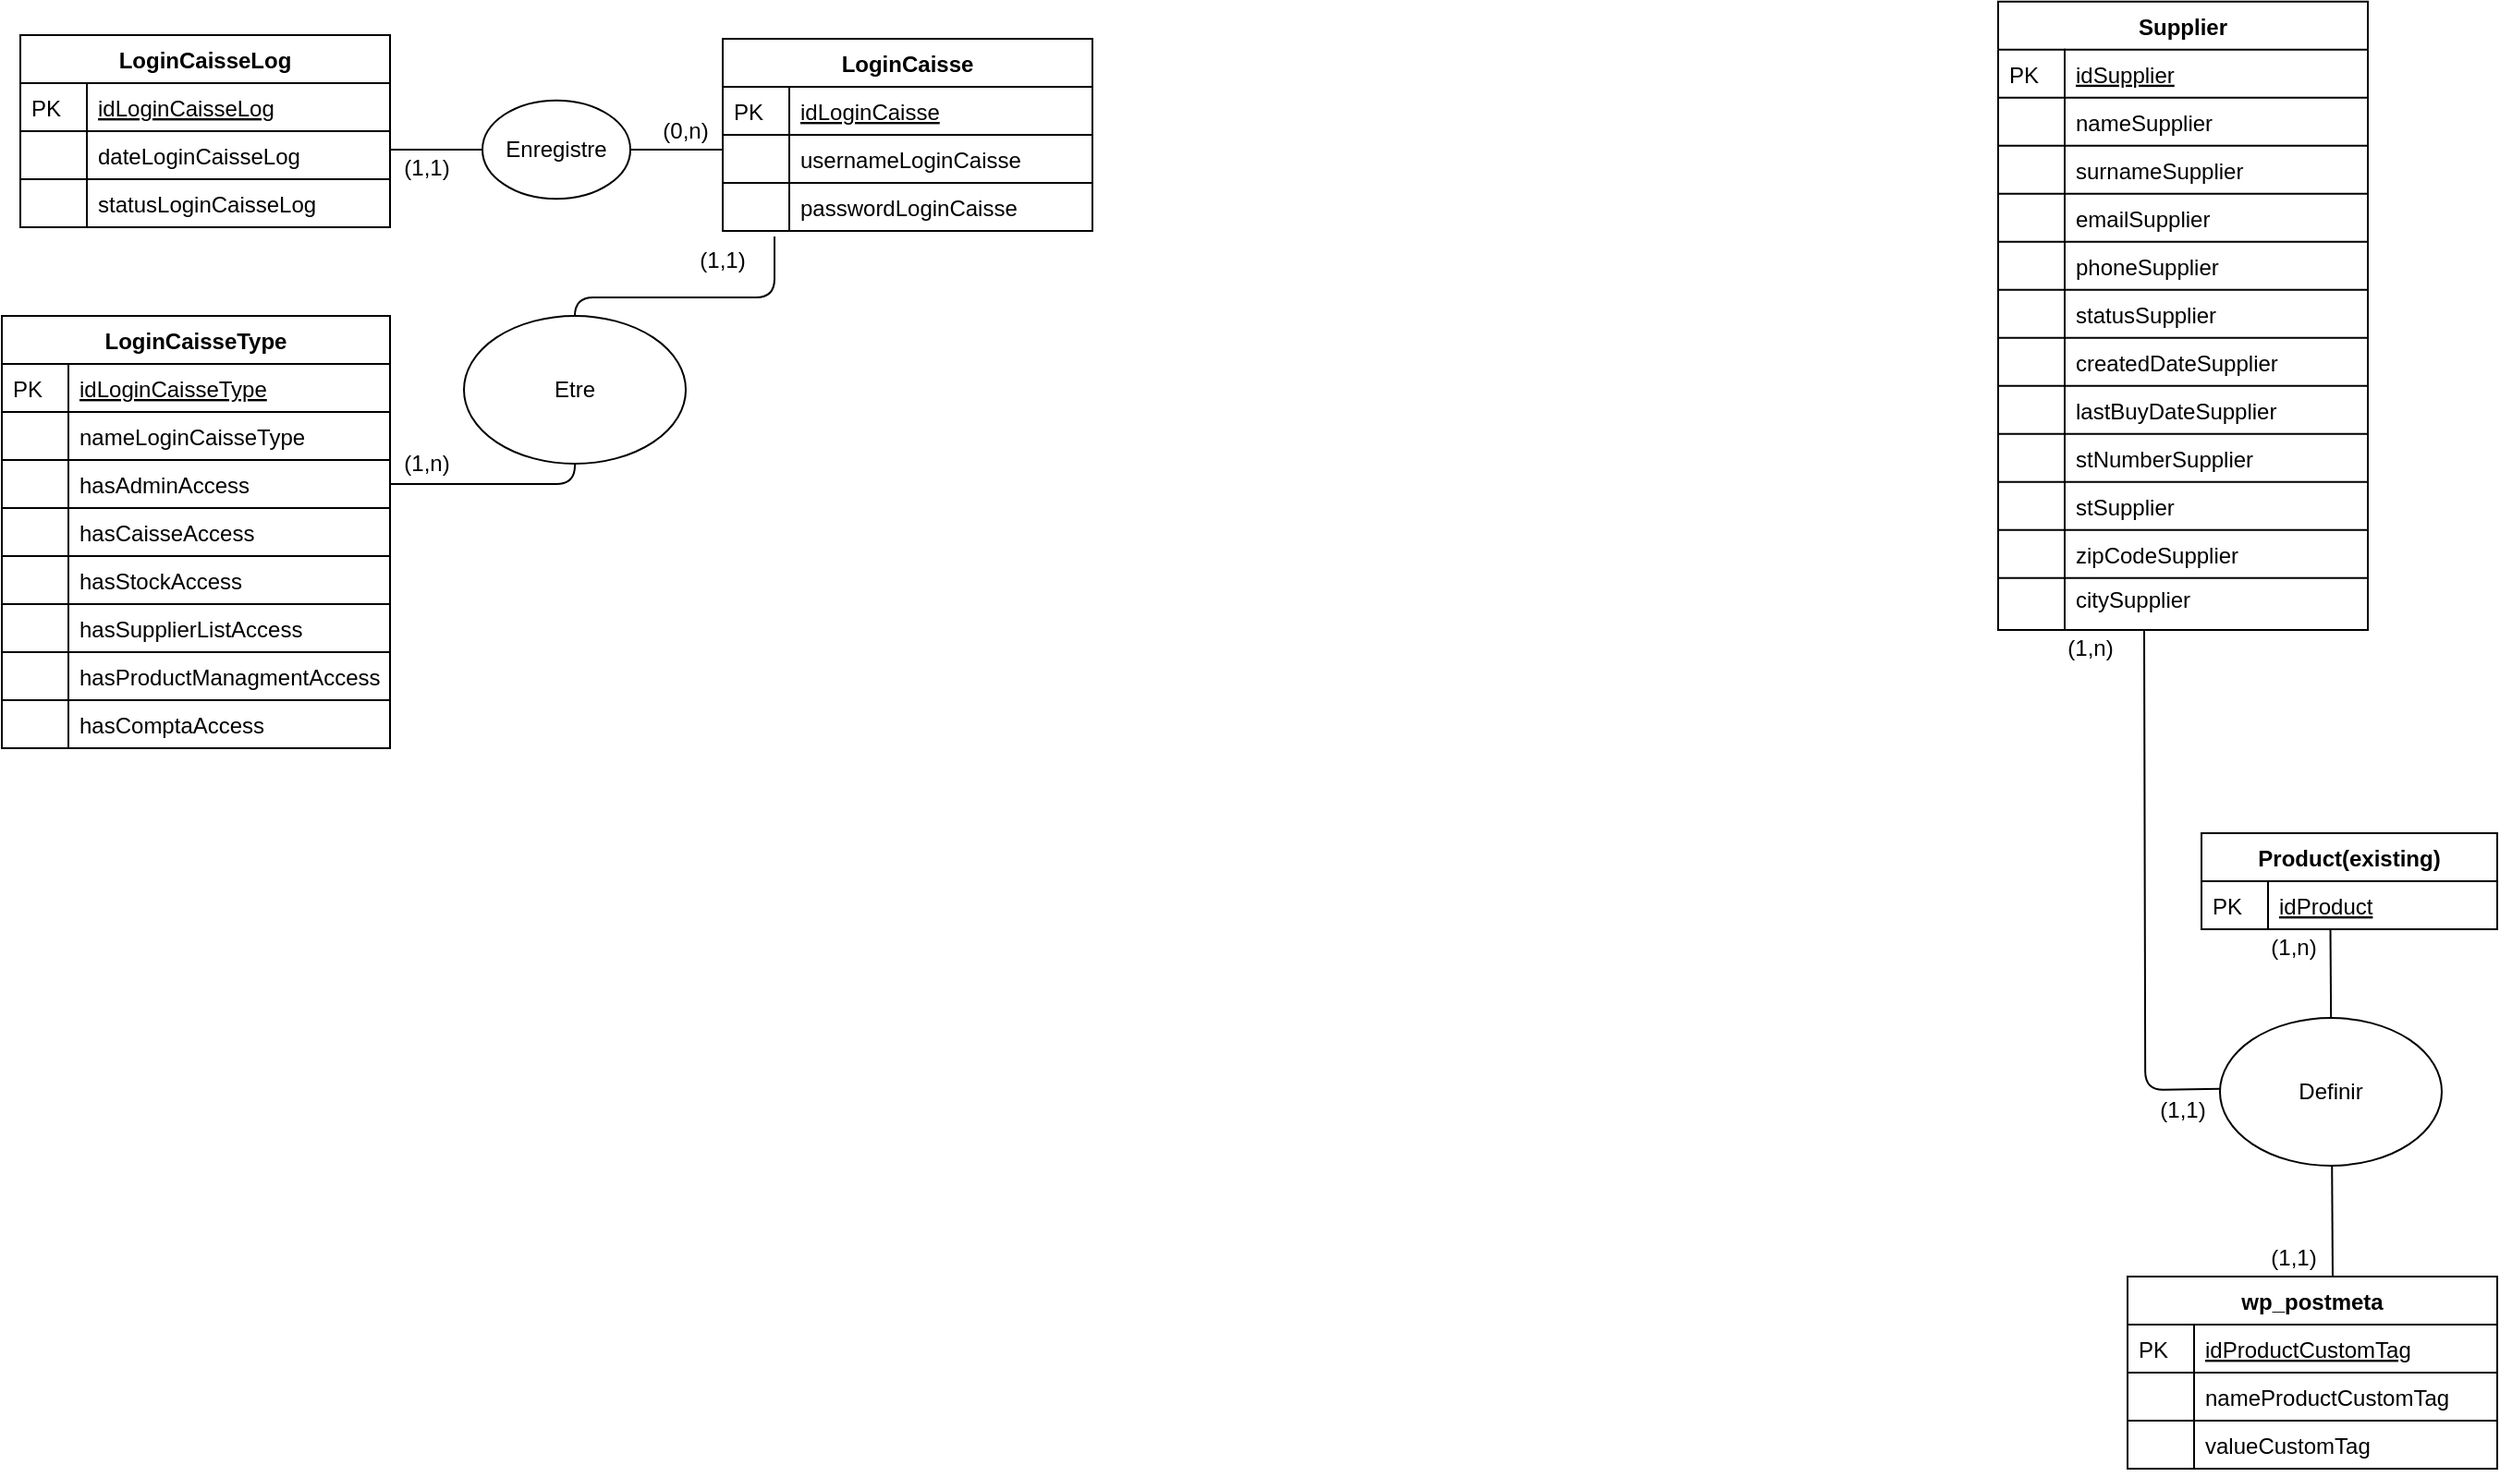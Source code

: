 <mxfile version="12.5.3" type="device"><diagram id="C5RBs43oDa-KdzZeNtuy" name="Page-1"><mxGraphModel dx="2249" dy="822" grid="1" gridSize="10" guides="1" tooltips="1" connect="1" arrows="1" fold="1" page="1" pageScale="1" pageWidth="827" pageHeight="1169" background="none" math="0" shadow="0"><root><mxCell id="WIyWlLk6GJQsqaUBKTNV-0"/><mxCell id="WIyWlLk6GJQsqaUBKTNV-1" parent="WIyWlLk6GJQsqaUBKTNV-0"/><mxCell id="zkfFHV4jXpPFQw0GAbJ--51" value="Product(existing)" style="swimlane;fontStyle=1;childLayout=stackLayout;horizontal=1;startSize=26;horizontalStack=0;resizeParent=1;resizeLast=0;collapsible=1;marginBottom=0;rounded=0;shadow=0;strokeWidth=1;" parent="WIyWlLk6GJQsqaUBKTNV-1" vertex="1"><mxGeometry x="660" y="450" width="160" height="52" as="geometry"><mxRectangle x="20" y="80" width="160" height="26" as="alternateBounds"/></mxGeometry></mxCell><mxCell id="zkfFHV4jXpPFQw0GAbJ--52" value="idProduct" style="shape=partialRectangle;top=0;left=0;right=0;bottom=1;align=left;verticalAlign=top;fillColor=none;spacingLeft=40;spacingRight=4;overflow=hidden;rotatable=0;points=[[0,0.5],[1,0.5]];portConstraint=eastwest;dropTarget=0;rounded=0;shadow=0;strokeWidth=1;fontStyle=4" parent="zkfFHV4jXpPFQw0GAbJ--51" vertex="1"><mxGeometry y="26" width="160" height="26" as="geometry"/></mxCell><mxCell id="zkfFHV4jXpPFQw0GAbJ--53" value="PK" style="shape=partialRectangle;top=0;left=0;bottom=0;fillColor=none;align=left;verticalAlign=top;spacingLeft=4;spacingRight=4;overflow=hidden;rotatable=0;points=[];portConstraint=eastwest;part=1;" parent="zkfFHV4jXpPFQw0GAbJ--52" vertex="1" connectable="0"><mxGeometry width="36" height="26" as="geometry"/></mxCell><mxCell id="7a4ikihJAOe8w75Yd9BF-0" value="wp_postmeta" style="swimlane;fontStyle=1;childLayout=stackLayout;horizontal=1;startSize=26;horizontalStack=0;resizeParent=1;resizeLast=0;collapsible=1;marginBottom=0;rounded=0;shadow=0;strokeWidth=1;" parent="WIyWlLk6GJQsqaUBKTNV-1" vertex="1"><mxGeometry x="620" y="690" width="200" height="104" as="geometry"><mxRectangle x="20" y="80" width="160" height="26" as="alternateBounds"/></mxGeometry></mxCell><mxCell id="7a4ikihJAOe8w75Yd9BF-1" value="idProductCustomTag" style="shape=partialRectangle;top=0;left=0;right=0;bottom=1;align=left;verticalAlign=top;fillColor=none;spacingLeft=40;spacingRight=4;overflow=hidden;rotatable=0;points=[[0,0.5],[1,0.5]];portConstraint=eastwest;dropTarget=0;rounded=0;shadow=0;strokeWidth=1;fontStyle=4" parent="7a4ikihJAOe8w75Yd9BF-0" vertex="1"><mxGeometry y="26" width="200" height="26" as="geometry"/></mxCell><mxCell id="7a4ikihJAOe8w75Yd9BF-2" value="PK" style="shape=partialRectangle;top=0;left=0;bottom=0;fillColor=none;align=left;verticalAlign=top;spacingLeft=4;spacingRight=4;overflow=hidden;rotatable=0;points=[];portConstraint=eastwest;part=1;" parent="7a4ikihJAOe8w75Yd9BF-1" vertex="1" connectable="0"><mxGeometry width="36" height="26" as="geometry"/></mxCell><mxCell id="7a4ikihJAOe8w75Yd9BF-9" value="nameProductCustomTag" style="shape=partialRectangle;top=0;left=0;right=0;bottom=1;align=left;verticalAlign=top;fillColor=none;spacingLeft=40;spacingRight=4;overflow=hidden;rotatable=0;points=[[0,0.5],[1,0.5]];portConstraint=eastwest;dropTarget=0;rounded=0;shadow=0;strokeWidth=1;fontStyle=0" parent="7a4ikihJAOe8w75Yd9BF-0" vertex="1"><mxGeometry y="52" width="200" height="26" as="geometry"/></mxCell><mxCell id="7a4ikihJAOe8w75Yd9BF-10" value="" style="shape=partialRectangle;top=0;left=0;bottom=0;fillColor=none;align=left;verticalAlign=top;spacingLeft=4;spacingRight=4;overflow=hidden;rotatable=0;points=[];portConstraint=eastwest;part=1;" parent="7a4ikihJAOe8w75Yd9BF-9" vertex="1" connectable="0"><mxGeometry width="36" height="26" as="geometry"/></mxCell><mxCell id="7a4ikihJAOe8w75Yd9BF-11" value="valueCustomTag" style="shape=partialRectangle;top=0;left=0;right=0;bottom=1;align=left;verticalAlign=top;fillColor=none;spacingLeft=40;spacingRight=4;overflow=hidden;rotatable=0;points=[[0,0.5],[1,0.5]];portConstraint=eastwest;dropTarget=0;rounded=0;shadow=0;strokeWidth=1;fontStyle=0" parent="7a4ikihJAOe8w75Yd9BF-0" vertex="1"><mxGeometry y="78" width="200" height="26" as="geometry"/></mxCell><mxCell id="7a4ikihJAOe8w75Yd9BF-12" value="" style="shape=partialRectangle;top=0;left=0;bottom=0;fillColor=none;align=left;verticalAlign=top;spacingLeft=4;spacingRight=4;overflow=hidden;rotatable=0;points=[];portConstraint=eastwest;part=1;" parent="7a4ikihJAOe8w75Yd9BF-11" vertex="1" connectable="0"><mxGeometry width="36" height="26" as="geometry"/></mxCell><mxCell id="7a4ikihJAOe8w75Yd9BF-13" value="Supplier" style="swimlane;fontStyle=1;childLayout=stackLayout;horizontal=1;startSize=26;horizontalStack=0;resizeParent=1;resizeLast=0;collapsible=1;marginBottom=0;rounded=0;shadow=0;strokeWidth=1;" parent="WIyWlLk6GJQsqaUBKTNV-1" vertex="1"><mxGeometry x="550" y="-0.14" width="200" height="340.14" as="geometry"><mxRectangle x="20" y="80" width="160" height="26" as="alternateBounds"/></mxGeometry></mxCell><mxCell id="7a4ikihJAOe8w75Yd9BF-14" value="idSupplier" style="shape=partialRectangle;top=0;left=0;right=0;bottom=1;align=left;verticalAlign=top;fillColor=none;spacingLeft=40;spacingRight=4;overflow=hidden;rotatable=0;points=[[0,0.5],[1,0.5]];portConstraint=eastwest;dropTarget=0;rounded=0;shadow=0;strokeWidth=1;fontStyle=4" parent="7a4ikihJAOe8w75Yd9BF-13" vertex="1"><mxGeometry y="26" width="200" height="26" as="geometry"/></mxCell><mxCell id="7a4ikihJAOe8w75Yd9BF-15" value="PK" style="shape=partialRectangle;top=0;left=0;bottom=0;fillColor=none;align=left;verticalAlign=top;spacingLeft=4;spacingRight=4;overflow=hidden;rotatable=0;points=[];portConstraint=eastwest;part=1;" parent="7a4ikihJAOe8w75Yd9BF-14" vertex="1" connectable="0"><mxGeometry width="36" height="26" as="geometry"/></mxCell><mxCell id="7a4ikihJAOe8w75Yd9BF-16" value="nameSupplier" style="shape=partialRectangle;top=0;left=0;right=0;bottom=1;align=left;verticalAlign=top;fillColor=none;spacingLeft=40;spacingRight=4;overflow=hidden;rotatable=0;points=[[0,0.5],[1,0.5]];portConstraint=eastwest;dropTarget=0;rounded=0;shadow=0;strokeWidth=1;fontStyle=0" parent="7a4ikihJAOe8w75Yd9BF-13" vertex="1"><mxGeometry y="52" width="200" height="26" as="geometry"/></mxCell><mxCell id="7a4ikihJAOe8w75Yd9BF-17" value="" style="shape=partialRectangle;top=0;left=0;bottom=0;fillColor=none;align=left;verticalAlign=top;spacingLeft=4;spacingRight=4;overflow=hidden;rotatable=0;points=[];portConstraint=eastwest;part=1;" parent="7a4ikihJAOe8w75Yd9BF-16" vertex="1" connectable="0"><mxGeometry width="36" height="26" as="geometry"/></mxCell><mxCell id="7a4ikihJAOe8w75Yd9BF-18" value="surnameSupplier" style="shape=partialRectangle;top=0;left=0;right=0;bottom=1;align=left;verticalAlign=top;fillColor=none;spacingLeft=40;spacingRight=4;overflow=hidden;rotatable=0;points=[[0,0.5],[1,0.5]];portConstraint=eastwest;dropTarget=0;rounded=0;shadow=0;strokeWidth=1;fontStyle=0" parent="7a4ikihJAOe8w75Yd9BF-13" vertex="1"><mxGeometry y="78" width="200" height="26" as="geometry"/></mxCell><mxCell id="7a4ikihJAOe8w75Yd9BF-19" value="" style="shape=partialRectangle;top=0;left=0;bottom=0;fillColor=none;align=left;verticalAlign=top;spacingLeft=4;spacingRight=4;overflow=hidden;rotatable=0;points=[];portConstraint=eastwest;part=1;" parent="7a4ikihJAOe8w75Yd9BF-18" vertex="1" connectable="0"><mxGeometry width="36" height="26" as="geometry"/></mxCell><mxCell id="7a4ikihJAOe8w75Yd9BF-20" value="emailSupplier" style="shape=partialRectangle;top=0;left=0;right=0;bottom=1;align=left;verticalAlign=top;fillColor=none;spacingLeft=40;spacingRight=4;overflow=hidden;rotatable=0;points=[[0,0.5],[1,0.5]];portConstraint=eastwest;dropTarget=0;rounded=0;shadow=0;strokeWidth=1;fontStyle=0" parent="7a4ikihJAOe8w75Yd9BF-13" vertex="1"><mxGeometry y="104" width="200" height="26" as="geometry"/></mxCell><mxCell id="7a4ikihJAOe8w75Yd9BF-21" value="" style="shape=partialRectangle;top=0;left=0;bottom=0;fillColor=none;align=left;verticalAlign=top;spacingLeft=4;spacingRight=4;overflow=hidden;rotatable=0;points=[];portConstraint=eastwest;part=1;" parent="7a4ikihJAOe8w75Yd9BF-20" vertex="1" connectable="0"><mxGeometry width="36" height="26" as="geometry"/></mxCell><mxCell id="7a4ikihJAOe8w75Yd9BF-22" value="phoneSupplier" style="shape=partialRectangle;top=0;left=0;right=0;bottom=1;align=left;verticalAlign=top;fillColor=none;spacingLeft=40;spacingRight=4;overflow=hidden;rotatable=0;points=[[0,0.5],[1,0.5]];portConstraint=eastwest;dropTarget=0;rounded=0;shadow=0;strokeWidth=1;fontStyle=0" parent="7a4ikihJAOe8w75Yd9BF-13" vertex="1"><mxGeometry y="130" width="200" height="26" as="geometry"/></mxCell><mxCell id="7a4ikihJAOe8w75Yd9BF-23" value="" style="shape=partialRectangle;top=0;left=0;bottom=0;fillColor=none;align=left;verticalAlign=top;spacingLeft=4;spacingRight=4;overflow=hidden;rotatable=0;points=[];portConstraint=eastwest;part=1;" parent="7a4ikihJAOe8w75Yd9BF-22" vertex="1" connectable="0"><mxGeometry width="36" height="26" as="geometry"/></mxCell><mxCell id="7a4ikihJAOe8w75Yd9BF-24" value="statusSupplier" style="shape=partialRectangle;top=0;left=0;right=0;bottom=1;align=left;verticalAlign=top;fillColor=none;spacingLeft=40;spacingRight=4;overflow=hidden;rotatable=0;points=[[0,0.5],[1,0.5]];portConstraint=eastwest;dropTarget=0;rounded=0;shadow=0;strokeWidth=1;fontStyle=0" parent="7a4ikihJAOe8w75Yd9BF-13" vertex="1"><mxGeometry y="156" width="200" height="26" as="geometry"/></mxCell><mxCell id="7a4ikihJAOe8w75Yd9BF-25" value="" style="shape=partialRectangle;top=0;left=0;bottom=0;fillColor=none;align=left;verticalAlign=top;spacingLeft=4;spacingRight=4;overflow=hidden;rotatable=0;points=[];portConstraint=eastwest;part=1;" parent="7a4ikihJAOe8w75Yd9BF-24" vertex="1" connectable="0"><mxGeometry width="36" height="26" as="geometry"/></mxCell><mxCell id="7a4ikihJAOe8w75Yd9BF-26" value="createdDateSupplier" style="shape=partialRectangle;top=0;left=0;right=0;bottom=1;align=left;verticalAlign=top;fillColor=none;spacingLeft=40;spacingRight=4;overflow=hidden;rotatable=0;points=[[0,0.5],[1,0.5]];portConstraint=eastwest;dropTarget=0;rounded=0;shadow=0;strokeWidth=1;fontStyle=0" parent="7a4ikihJAOe8w75Yd9BF-13" vertex="1"><mxGeometry y="182" width="200" height="26" as="geometry"/></mxCell><mxCell id="7a4ikihJAOe8w75Yd9BF-27" value="" style="shape=partialRectangle;top=0;left=0;bottom=0;fillColor=none;align=left;verticalAlign=top;spacingLeft=4;spacingRight=4;overflow=hidden;rotatable=0;points=[];portConstraint=eastwest;part=1;" parent="7a4ikihJAOe8w75Yd9BF-26" vertex="1" connectable="0"><mxGeometry width="36" height="26" as="geometry"/></mxCell><mxCell id="7a4ikihJAOe8w75Yd9BF-28" value="lastBuyDateSupplier" style="shape=partialRectangle;top=0;left=0;right=0;bottom=1;align=left;verticalAlign=top;fillColor=none;spacingLeft=40;spacingRight=4;overflow=hidden;rotatable=0;points=[[0,0.5],[1,0.5]];portConstraint=eastwest;dropTarget=0;rounded=0;shadow=0;strokeWidth=1;fontStyle=0" parent="7a4ikihJAOe8w75Yd9BF-13" vertex="1"><mxGeometry y="208" width="200" height="26" as="geometry"/></mxCell><mxCell id="7a4ikihJAOe8w75Yd9BF-29" value="" style="shape=partialRectangle;top=0;left=0;bottom=0;fillColor=none;align=left;verticalAlign=top;spacingLeft=4;spacingRight=4;overflow=hidden;rotatable=0;points=[];portConstraint=eastwest;part=1;" parent="7a4ikihJAOe8w75Yd9BF-28" vertex="1" connectable="0"><mxGeometry width="36" height="26" as="geometry"/></mxCell><mxCell id="7a4ikihJAOe8w75Yd9BF-30" value="stNumberSupplier" style="shape=partialRectangle;top=0;left=0;right=0;bottom=1;align=left;verticalAlign=top;fillColor=none;spacingLeft=40;spacingRight=4;overflow=hidden;rotatable=0;points=[[0,0.5],[1,0.5]];portConstraint=eastwest;dropTarget=0;rounded=0;shadow=0;strokeWidth=1;fontStyle=0" parent="7a4ikihJAOe8w75Yd9BF-13" vertex="1"><mxGeometry y="234" width="200" height="26" as="geometry"/></mxCell><mxCell id="7a4ikihJAOe8w75Yd9BF-31" value="" style="shape=partialRectangle;top=0;left=0;bottom=0;fillColor=none;align=left;verticalAlign=top;spacingLeft=4;spacingRight=4;overflow=hidden;rotatable=0;points=[];portConstraint=eastwest;part=1;" parent="7a4ikihJAOe8w75Yd9BF-30" vertex="1" connectable="0"><mxGeometry width="36" height="26" as="geometry"/></mxCell><mxCell id="7a4ikihJAOe8w75Yd9BF-32" value="stSupplier" style="shape=partialRectangle;top=0;left=0;right=0;bottom=1;align=left;verticalAlign=top;fillColor=none;spacingLeft=40;spacingRight=4;overflow=hidden;rotatable=0;points=[[0,0.5],[1,0.5]];portConstraint=eastwest;dropTarget=0;rounded=0;shadow=0;strokeWidth=1;fontStyle=0" parent="7a4ikihJAOe8w75Yd9BF-13" vertex="1"><mxGeometry y="260" width="200" height="26" as="geometry"/></mxCell><mxCell id="7a4ikihJAOe8w75Yd9BF-33" value="" style="shape=partialRectangle;top=0;left=0;bottom=0;fillColor=none;align=left;verticalAlign=top;spacingLeft=4;spacingRight=4;overflow=hidden;rotatable=0;points=[];portConstraint=eastwest;part=1;" parent="7a4ikihJAOe8w75Yd9BF-32" vertex="1" connectable="0"><mxGeometry width="36" height="26" as="geometry"/></mxCell><mxCell id="7a4ikihJAOe8w75Yd9BF-34" value="zipCodeSupplier" style="shape=partialRectangle;top=0;left=0;right=0;bottom=1;align=left;verticalAlign=top;fillColor=none;spacingLeft=40;spacingRight=4;overflow=hidden;rotatable=0;points=[[0,0.5],[1,0.5]];portConstraint=eastwest;dropTarget=0;rounded=0;shadow=0;strokeWidth=1;fontStyle=0" parent="7a4ikihJAOe8w75Yd9BF-13" vertex="1"><mxGeometry y="286" width="200" height="26" as="geometry"/></mxCell><mxCell id="7a4ikihJAOe8w75Yd9BF-35" value="" style="shape=partialRectangle;top=0;left=0;bottom=0;fillColor=none;align=left;verticalAlign=top;spacingLeft=4;spacingRight=4;overflow=hidden;rotatable=0;points=[];portConstraint=eastwest;part=1;" parent="7a4ikihJAOe8w75Yd9BF-34" vertex="1" connectable="0"><mxGeometry width="36" height="26" as="geometry"/></mxCell><mxCell id="7a4ikihJAOe8w75Yd9BF-38" value="citySupplier" style="shape=partialRectangle;top=0;left=0;right=0;bottom=1;align=left;verticalAlign=top;fillColor=none;spacingLeft=40;spacingRight=4;overflow=hidden;rotatable=0;points=[[0,0.5],[1,0.5]];portConstraint=eastwest;dropTarget=0;rounded=0;shadow=0;strokeWidth=1;fontStyle=0" parent="WIyWlLk6GJQsqaUBKTNV-1" vertex="1"><mxGeometry x="550" y="310" width="200" height="30" as="geometry"/></mxCell><mxCell id="7a4ikihJAOe8w75Yd9BF-39" value="" style="shape=partialRectangle;top=0;left=0;bottom=0;fillColor=none;align=left;verticalAlign=top;spacingLeft=4;spacingRight=4;overflow=hidden;rotatable=0;points=[];portConstraint=eastwest;part=1;" parent="7a4ikihJAOe8w75Yd9BF-38" vertex="1" connectable="0"><mxGeometry width="36" height="30.0" as="geometry"/></mxCell><mxCell id="7a4ikihJAOe8w75Yd9BF-42" value="" style="endArrow=none;html=1;entryX=0.436;entryY=1.013;entryDx=0;entryDy=0;entryPerimeter=0;exitX=0.555;exitY=0.004;exitDx=0;exitDy=0;exitPerimeter=0;" parent="WIyWlLk6GJQsqaUBKTNV-1" source="7a4ikihJAOe8w75Yd9BF-0" target="zkfFHV4jXpPFQw0GAbJ--52" edge="1"><mxGeometry width="50" height="50" relative="1" as="geometry"><mxPoint x="340" y="480" as="sourcePoint"/><mxPoint x="390" y="430" as="targetPoint"/></mxGeometry></mxCell><mxCell id="7a4ikihJAOe8w75Yd9BF-40" value="Definir" style="ellipse;whiteSpace=wrap;html=1;" parent="WIyWlLk6GJQsqaUBKTNV-1" vertex="1"><mxGeometry x="670" y="550" width="120" height="80" as="geometry"/></mxCell><mxCell id="7a4ikihJAOe8w75Yd9BF-43" value="(1,n)" style="text;html=1;strokeColor=none;fillColor=none;align=center;verticalAlign=middle;whiteSpace=wrap;rounded=0;" parent="WIyWlLk6GJQsqaUBKTNV-1" vertex="1"><mxGeometry x="690" y="502" width="40" height="20" as="geometry"/></mxCell><mxCell id="7a4ikihJAOe8w75Yd9BF-44" value="(1,1)" style="text;html=1;strokeColor=none;fillColor=none;align=center;verticalAlign=middle;whiteSpace=wrap;rounded=0;" parent="WIyWlLk6GJQsqaUBKTNV-1" vertex="1"><mxGeometry x="690" y="670" width="40" height="20" as="geometry"/></mxCell><mxCell id="7a4ikihJAOe8w75Yd9BF-47" value="(1,n)" style="text;html=1;strokeColor=none;fillColor=none;align=center;verticalAlign=middle;whiteSpace=wrap;rounded=0;" parent="WIyWlLk6GJQsqaUBKTNV-1" vertex="1"><mxGeometry x="580" y="340" width="40" height="20" as="geometry"/></mxCell><mxCell id="7a4ikihJAOe8w75Yd9BF-48" value="(1,1)" style="text;html=1;strokeColor=none;fillColor=none;align=center;verticalAlign=middle;whiteSpace=wrap;rounded=0;" parent="WIyWlLk6GJQsqaUBKTNV-1" vertex="1"><mxGeometry x="630" y="590" width="40" height="20" as="geometry"/></mxCell><mxCell id="7a4ikihJAOe8w75Yd9BF-50" value="LoginCaisse" style="swimlane;fontStyle=1;childLayout=stackLayout;horizontal=1;startSize=26;horizontalStack=0;resizeParent=1;resizeLast=0;collapsible=1;marginBottom=0;rounded=0;shadow=0;strokeWidth=1;" parent="WIyWlLk6GJQsqaUBKTNV-1" vertex="1"><mxGeometry x="-140" y="20" width="200" height="104" as="geometry"><mxRectangle x="20" y="80" width="160" height="26" as="alternateBounds"/></mxGeometry></mxCell><mxCell id="7a4ikihJAOe8w75Yd9BF-51" value="idLoginCaisse" style="shape=partialRectangle;top=0;left=0;right=0;bottom=1;align=left;verticalAlign=top;fillColor=none;spacingLeft=40;spacingRight=4;overflow=hidden;rotatable=0;points=[[0,0.5],[1,0.5]];portConstraint=eastwest;dropTarget=0;rounded=0;shadow=0;strokeWidth=1;fontStyle=4" parent="7a4ikihJAOe8w75Yd9BF-50" vertex="1"><mxGeometry y="26" width="200" height="26" as="geometry"/></mxCell><mxCell id="7a4ikihJAOe8w75Yd9BF-52" value="PK" style="shape=partialRectangle;top=0;left=0;bottom=0;fillColor=none;align=left;verticalAlign=top;spacingLeft=4;spacingRight=4;overflow=hidden;rotatable=0;points=[];portConstraint=eastwest;part=1;" parent="7a4ikihJAOe8w75Yd9BF-51" vertex="1" connectable="0"><mxGeometry width="36" height="26" as="geometry"/></mxCell><mxCell id="7a4ikihJAOe8w75Yd9BF-53" value="usernameLoginCaisse" style="shape=partialRectangle;top=0;left=0;right=0;bottom=1;align=left;verticalAlign=top;fillColor=none;spacingLeft=40;spacingRight=4;overflow=hidden;rotatable=0;points=[[0,0.5],[1,0.5]];portConstraint=eastwest;dropTarget=0;rounded=0;shadow=0;strokeWidth=1;fontStyle=0" parent="7a4ikihJAOe8w75Yd9BF-50" vertex="1"><mxGeometry y="52" width="200" height="26" as="geometry"/></mxCell><mxCell id="7a4ikihJAOe8w75Yd9BF-54" value="" style="shape=partialRectangle;top=0;left=0;bottom=0;fillColor=none;align=left;verticalAlign=top;spacingLeft=4;spacingRight=4;overflow=hidden;rotatable=0;points=[];portConstraint=eastwest;part=1;" parent="7a4ikihJAOe8w75Yd9BF-53" vertex="1" connectable="0"><mxGeometry width="36" height="26" as="geometry"/></mxCell><mxCell id="7a4ikihJAOe8w75Yd9BF-55" value="passwordLoginCaisse" style="shape=partialRectangle;top=0;left=0;right=0;bottom=1;align=left;verticalAlign=top;fillColor=none;spacingLeft=40;spacingRight=4;overflow=hidden;rotatable=0;points=[[0,0.5],[1,0.5]];portConstraint=eastwest;dropTarget=0;rounded=0;shadow=0;strokeWidth=1;fontStyle=0" parent="7a4ikihJAOe8w75Yd9BF-50" vertex="1"><mxGeometry y="78" width="200" height="26" as="geometry"/></mxCell><mxCell id="7a4ikihJAOe8w75Yd9BF-56" value="" style="shape=partialRectangle;top=0;left=0;bottom=0;fillColor=none;align=left;verticalAlign=top;spacingLeft=4;spacingRight=4;overflow=hidden;rotatable=0;points=[];portConstraint=eastwest;part=1;" parent="7a4ikihJAOe8w75Yd9BF-55" vertex="1" connectable="0"><mxGeometry width="36" height="26" as="geometry"/></mxCell><mxCell id="7a4ikihJAOe8w75Yd9BF-57" value="LoginCaisseType" style="swimlane;fontStyle=1;childLayout=stackLayout;horizontal=1;startSize=26;horizontalStack=0;resizeParent=1;resizeLast=0;collapsible=1;marginBottom=0;rounded=0;shadow=0;strokeWidth=1;" parent="WIyWlLk6GJQsqaUBKTNV-1" vertex="1"><mxGeometry x="-530" y="170" width="210" height="234" as="geometry"><mxRectangle x="20" y="80" width="160" height="26" as="alternateBounds"/></mxGeometry></mxCell><mxCell id="7a4ikihJAOe8w75Yd9BF-58" value="idLoginCaisseType" style="shape=partialRectangle;top=0;left=0;right=0;bottom=1;align=left;verticalAlign=top;fillColor=none;spacingLeft=40;spacingRight=4;overflow=hidden;rotatable=0;points=[[0,0.5],[1,0.5]];portConstraint=eastwest;dropTarget=0;rounded=0;shadow=0;strokeWidth=1;fontStyle=4" parent="7a4ikihJAOe8w75Yd9BF-57" vertex="1"><mxGeometry y="26" width="210" height="26" as="geometry"/></mxCell><mxCell id="7a4ikihJAOe8w75Yd9BF-59" value="PK" style="shape=partialRectangle;top=0;left=0;bottom=0;fillColor=none;align=left;verticalAlign=top;spacingLeft=4;spacingRight=4;overflow=hidden;rotatable=0;points=[];portConstraint=eastwest;part=1;" parent="7a4ikihJAOe8w75Yd9BF-58" vertex="1" connectable="0"><mxGeometry width="36" height="26" as="geometry"/></mxCell><mxCell id="7a4ikihJAOe8w75Yd9BF-60" value="nameLoginCaisseType" style="shape=partialRectangle;top=0;left=0;right=0;bottom=1;align=left;verticalAlign=top;fillColor=none;spacingLeft=40;spacingRight=4;overflow=hidden;rotatable=0;points=[[0,0.5],[1,0.5]];portConstraint=eastwest;dropTarget=0;rounded=0;shadow=0;strokeWidth=1;fontStyle=0" parent="7a4ikihJAOe8w75Yd9BF-57" vertex="1"><mxGeometry y="52" width="210" height="26" as="geometry"/></mxCell><mxCell id="7a4ikihJAOe8w75Yd9BF-61" value="" style="shape=partialRectangle;top=0;left=0;bottom=0;fillColor=none;align=left;verticalAlign=top;spacingLeft=4;spacingRight=4;overflow=hidden;rotatable=0;points=[];portConstraint=eastwest;part=1;" parent="7a4ikihJAOe8w75Yd9BF-60" vertex="1" connectable="0"><mxGeometry width="36" height="26" as="geometry"/></mxCell><mxCell id="7a4ikihJAOe8w75Yd9BF-62" value="hasAdminAccess" style="shape=partialRectangle;top=0;left=0;right=0;bottom=1;align=left;verticalAlign=top;fillColor=none;spacingLeft=40;spacingRight=4;overflow=hidden;rotatable=0;points=[[0,0.5],[1,0.5]];portConstraint=eastwest;dropTarget=0;rounded=0;shadow=0;strokeWidth=1;fontStyle=0" parent="7a4ikihJAOe8w75Yd9BF-57" vertex="1"><mxGeometry y="78" width="210" height="26" as="geometry"/></mxCell><mxCell id="7a4ikihJAOe8w75Yd9BF-63" value="" style="shape=partialRectangle;top=0;left=0;bottom=0;fillColor=none;align=left;verticalAlign=top;spacingLeft=4;spacingRight=4;overflow=hidden;rotatable=0;points=[];portConstraint=eastwest;part=1;" parent="7a4ikihJAOe8w75Yd9BF-62" vertex="1" connectable="0"><mxGeometry width="36" height="26" as="geometry"/></mxCell><mxCell id="7a4ikihJAOe8w75Yd9BF-64" value="hasCaisseAccess" style="shape=partialRectangle;top=0;left=0;right=0;bottom=1;align=left;verticalAlign=top;fillColor=none;spacingLeft=40;spacingRight=4;overflow=hidden;rotatable=0;points=[[0,0.5],[1,0.5]];portConstraint=eastwest;dropTarget=0;rounded=0;shadow=0;strokeWidth=1;fontStyle=0" parent="7a4ikihJAOe8w75Yd9BF-57" vertex="1"><mxGeometry y="104" width="210" height="26" as="geometry"/></mxCell><mxCell id="7a4ikihJAOe8w75Yd9BF-65" value="" style="shape=partialRectangle;top=0;left=0;bottom=0;fillColor=none;align=left;verticalAlign=top;spacingLeft=4;spacingRight=4;overflow=hidden;rotatable=0;points=[];portConstraint=eastwest;part=1;" parent="7a4ikihJAOe8w75Yd9BF-64" vertex="1" connectable="0"><mxGeometry width="36" height="26" as="geometry"/></mxCell><mxCell id="7a4ikihJAOe8w75Yd9BF-66" value="hasStockAccess" style="shape=partialRectangle;top=0;left=0;right=0;bottom=1;align=left;verticalAlign=top;fillColor=none;spacingLeft=40;spacingRight=4;overflow=hidden;rotatable=0;points=[[0,0.5],[1,0.5]];portConstraint=eastwest;dropTarget=0;rounded=0;shadow=0;strokeWidth=1;fontStyle=0" parent="7a4ikihJAOe8w75Yd9BF-57" vertex="1"><mxGeometry y="130" width="210" height="26" as="geometry"/></mxCell><mxCell id="7a4ikihJAOe8w75Yd9BF-67" value="" style="shape=partialRectangle;top=0;left=0;bottom=0;fillColor=none;align=left;verticalAlign=top;spacingLeft=4;spacingRight=4;overflow=hidden;rotatable=0;points=[];portConstraint=eastwest;part=1;" parent="7a4ikihJAOe8w75Yd9BF-66" vertex="1" connectable="0"><mxGeometry width="36" height="26" as="geometry"/></mxCell><mxCell id="7a4ikihJAOe8w75Yd9BF-68" value="hasSupplierListAccess" style="shape=partialRectangle;top=0;left=0;right=0;bottom=1;align=left;verticalAlign=top;fillColor=none;spacingLeft=40;spacingRight=4;overflow=hidden;rotatable=0;points=[[0,0.5],[1,0.5]];portConstraint=eastwest;dropTarget=0;rounded=0;shadow=0;strokeWidth=1;fontStyle=0" parent="7a4ikihJAOe8w75Yd9BF-57" vertex="1"><mxGeometry y="156" width="210" height="26" as="geometry"/></mxCell><mxCell id="7a4ikihJAOe8w75Yd9BF-69" value="" style="shape=partialRectangle;top=0;left=0;bottom=0;fillColor=none;align=left;verticalAlign=top;spacingLeft=4;spacingRight=4;overflow=hidden;rotatable=0;points=[];portConstraint=eastwest;part=1;" parent="7a4ikihJAOe8w75Yd9BF-68" vertex="1" connectable="0"><mxGeometry width="36" height="26" as="geometry"/></mxCell><mxCell id="7a4ikihJAOe8w75Yd9BF-70" value="hasProductManagmentAccess" style="shape=partialRectangle;top=0;left=0;right=0;bottom=1;align=left;verticalAlign=top;fillColor=none;spacingLeft=40;spacingRight=4;overflow=hidden;rotatable=0;points=[[0,0.5],[1,0.5]];portConstraint=eastwest;dropTarget=0;rounded=0;shadow=0;strokeWidth=1;fontStyle=0" parent="7a4ikihJAOe8w75Yd9BF-57" vertex="1"><mxGeometry y="182" width="210" height="26" as="geometry"/></mxCell><mxCell id="7a4ikihJAOe8w75Yd9BF-71" value="" style="shape=partialRectangle;top=0;left=0;bottom=0;fillColor=none;align=left;verticalAlign=top;spacingLeft=4;spacingRight=4;overflow=hidden;rotatable=0;points=[];portConstraint=eastwest;part=1;" parent="7a4ikihJAOe8w75Yd9BF-70" vertex="1" connectable="0"><mxGeometry width="36" height="26" as="geometry"/></mxCell><mxCell id="7a4ikihJAOe8w75Yd9BF-74" value="hasComptaAccess" style="shape=partialRectangle;top=0;left=0;right=0;bottom=1;align=left;verticalAlign=top;fillColor=none;spacingLeft=40;spacingRight=4;overflow=hidden;rotatable=0;points=[[0,0.5],[1,0.5]];portConstraint=eastwest;dropTarget=0;rounded=0;shadow=0;strokeWidth=1;fontStyle=0" parent="7a4ikihJAOe8w75Yd9BF-57" vertex="1"><mxGeometry y="208" width="210" height="26" as="geometry"/></mxCell><mxCell id="7a4ikihJAOe8w75Yd9BF-75" value="" style="shape=partialRectangle;top=0;left=0;bottom=0;fillColor=none;align=left;verticalAlign=top;spacingLeft=4;spacingRight=4;overflow=hidden;rotatable=0;points=[];portConstraint=eastwest;part=1;" parent="7a4ikihJAOe8w75Yd9BF-74" vertex="1" connectable="0"><mxGeometry width="36" height="26" as="geometry"/></mxCell><mxCell id="7a4ikihJAOe8w75Yd9BF-77" value="" style="endArrow=none;html=1;exitX=0.14;exitY=1.115;exitDx=0;exitDy=0;exitPerimeter=0;entryX=1;entryY=0.5;entryDx=0;entryDy=0;" parent="WIyWlLk6GJQsqaUBKTNV-1" source="7a4ikihJAOe8w75Yd9BF-55" target="7a4ikihJAOe8w75Yd9BF-62" edge="1"><mxGeometry width="50" height="50" relative="1" as="geometry"><mxPoint x="60" y="82.57" as="sourcePoint"/><mxPoint x="-220" y="350" as="targetPoint"/><Array as="points"><mxPoint x="-112" y="160"/><mxPoint x="-220" y="160"/><mxPoint x="-220" y="261"/></Array></mxGeometry></mxCell><mxCell id="7a4ikihJAOe8w75Yd9BF-76" value="Etre" style="ellipse;whiteSpace=wrap;html=1;" parent="WIyWlLk6GJQsqaUBKTNV-1" vertex="1"><mxGeometry x="-280" y="170" width="120" height="80" as="geometry"/></mxCell><mxCell id="7a4ikihJAOe8w75Yd9BF-78" value="(1,1)" style="text;html=1;strokeColor=none;fillColor=none;align=center;verticalAlign=middle;whiteSpace=wrap;rounded=0;" parent="WIyWlLk6GJQsqaUBKTNV-1" vertex="1"><mxGeometry x="-160" y="130" width="40" height="20" as="geometry"/></mxCell><mxCell id="7a4ikihJAOe8w75Yd9BF-79" value="(1,n)" style="text;html=1;strokeColor=none;fillColor=none;align=center;verticalAlign=middle;whiteSpace=wrap;rounded=0;" parent="WIyWlLk6GJQsqaUBKTNV-1" vertex="1"><mxGeometry x="-320" y="240" width="40" height="20" as="geometry"/></mxCell><mxCell id="7a4ikihJAOe8w75Yd9BF-80" value="LoginCaisseLog" style="swimlane;fontStyle=1;childLayout=stackLayout;horizontal=1;startSize=26;horizontalStack=0;resizeParent=1;resizeLast=0;collapsible=1;marginBottom=0;rounded=0;shadow=0;strokeWidth=1;" parent="WIyWlLk6GJQsqaUBKTNV-1" vertex="1"><mxGeometry x="-520" y="18" width="200" height="104" as="geometry"><mxRectangle x="20" y="80" width="160" height="26" as="alternateBounds"/></mxGeometry></mxCell><mxCell id="7a4ikihJAOe8w75Yd9BF-81" value="idLoginCaisseLog" style="shape=partialRectangle;top=0;left=0;right=0;bottom=1;align=left;verticalAlign=top;fillColor=none;spacingLeft=40;spacingRight=4;overflow=hidden;rotatable=0;points=[[0,0.5],[1,0.5]];portConstraint=eastwest;dropTarget=0;rounded=0;shadow=0;strokeWidth=1;fontStyle=4" parent="7a4ikihJAOe8w75Yd9BF-80" vertex="1"><mxGeometry y="26" width="200" height="26" as="geometry"/></mxCell><mxCell id="7a4ikihJAOe8w75Yd9BF-82" value="PK" style="shape=partialRectangle;top=0;left=0;bottom=0;fillColor=none;align=left;verticalAlign=top;spacingLeft=4;spacingRight=4;overflow=hidden;rotatable=0;points=[];portConstraint=eastwest;part=1;" parent="7a4ikihJAOe8w75Yd9BF-81" vertex="1" connectable="0"><mxGeometry width="36" height="26" as="geometry"/></mxCell><mxCell id="7a4ikihJAOe8w75Yd9BF-83" value="dateLoginCaisseLog" style="shape=partialRectangle;top=0;left=0;right=0;bottom=1;align=left;verticalAlign=top;fillColor=none;spacingLeft=40;spacingRight=4;overflow=hidden;rotatable=0;points=[[0,0.5],[1,0.5]];portConstraint=eastwest;dropTarget=0;rounded=0;shadow=0;strokeWidth=1;fontStyle=0" parent="7a4ikihJAOe8w75Yd9BF-80" vertex="1"><mxGeometry y="52" width="200" height="26" as="geometry"/></mxCell><mxCell id="7a4ikihJAOe8w75Yd9BF-84" value="" style="shape=partialRectangle;top=0;left=0;bottom=0;fillColor=none;align=left;verticalAlign=top;spacingLeft=4;spacingRight=4;overflow=hidden;rotatable=0;points=[];portConstraint=eastwest;part=1;" parent="7a4ikihJAOe8w75Yd9BF-83" vertex="1" connectable="0"><mxGeometry width="36" height="26" as="geometry"/></mxCell><mxCell id="7a4ikihJAOe8w75Yd9BF-85" value="statusLoginCaisseLog" style="shape=partialRectangle;top=0;left=0;right=0;bottom=1;align=left;verticalAlign=top;fillColor=none;spacingLeft=40;spacingRight=4;overflow=hidden;rotatable=0;points=[[0,0.5],[1,0.5]];portConstraint=eastwest;dropTarget=0;rounded=0;shadow=0;strokeWidth=1;fontStyle=0" parent="7a4ikihJAOe8w75Yd9BF-80" vertex="1"><mxGeometry y="78" width="200" height="26" as="geometry"/></mxCell><mxCell id="7a4ikihJAOe8w75Yd9BF-86" value="" style="shape=partialRectangle;top=0;left=0;bottom=0;fillColor=none;align=left;verticalAlign=top;spacingLeft=4;spacingRight=4;overflow=hidden;rotatable=0;points=[];portConstraint=eastwest;part=1;" parent="7a4ikihJAOe8w75Yd9BF-85" vertex="1" connectable="0"><mxGeometry width="36" height="26" as="geometry"/></mxCell><mxCell id="7a4ikihJAOe8w75Yd9BF-88" value="" style="endArrow=none;html=1;entryX=0;entryY=0.308;entryDx=0;entryDy=0;entryPerimeter=0;" parent="WIyWlLk6GJQsqaUBKTNV-1" target="7a4ikihJAOe8w75Yd9BF-53" edge="1"><mxGeometry width="50" height="50" relative="1" as="geometry"><mxPoint x="-320" y="80" as="sourcePoint"/><mxPoint x="-270" y="30" as="targetPoint"/></mxGeometry></mxCell><mxCell id="7a4ikihJAOe8w75Yd9BF-87" value="Enregistre" style="ellipse;whiteSpace=wrap;html=1;" parent="WIyWlLk6GJQsqaUBKTNV-1" vertex="1"><mxGeometry x="-270" y="53.33" width="80" height="53.33" as="geometry"/></mxCell><mxCell id="7a4ikihJAOe8w75Yd9BF-89" value="(1,1)" style="text;html=1;strokeColor=none;fillColor=none;align=center;verticalAlign=middle;whiteSpace=wrap;rounded=0;" parent="WIyWlLk6GJQsqaUBKTNV-1" vertex="1"><mxGeometry x="-320" y="80.0" width="40" height="20" as="geometry"/></mxCell><mxCell id="7a4ikihJAOe8w75Yd9BF-90" value="(0,n)" style="text;html=1;strokeColor=none;fillColor=none;align=center;verticalAlign=middle;whiteSpace=wrap;rounded=0;" parent="WIyWlLk6GJQsqaUBKTNV-1" vertex="1"><mxGeometry x="-180" y="60.0" width="40" height="20" as="geometry"/></mxCell><mxCell id="uGFqiXwZkAE3wqyNxkHr-2" value="" style="endArrow=none;html=1;exitX=0.002;exitY=0.285;exitDx=0;exitDy=0;exitPerimeter=0;entryX=0.395;entryY=1;entryDx=0;entryDy=0;entryPerimeter=0;" edge="1" parent="WIyWlLk6GJQsqaUBKTNV-1" target="7a4ikihJAOe8w75Yd9BF-38"><mxGeometry width="50" height="50" relative="1" as="geometry"><mxPoint x="670.0" y="588.41" as="sourcePoint"/><mxPoint x="630" y="350" as="targetPoint"/><Array as="points"><mxPoint x="629.6" y="589"/></Array></mxGeometry></mxCell></root></mxGraphModel></diagram></mxfile>
